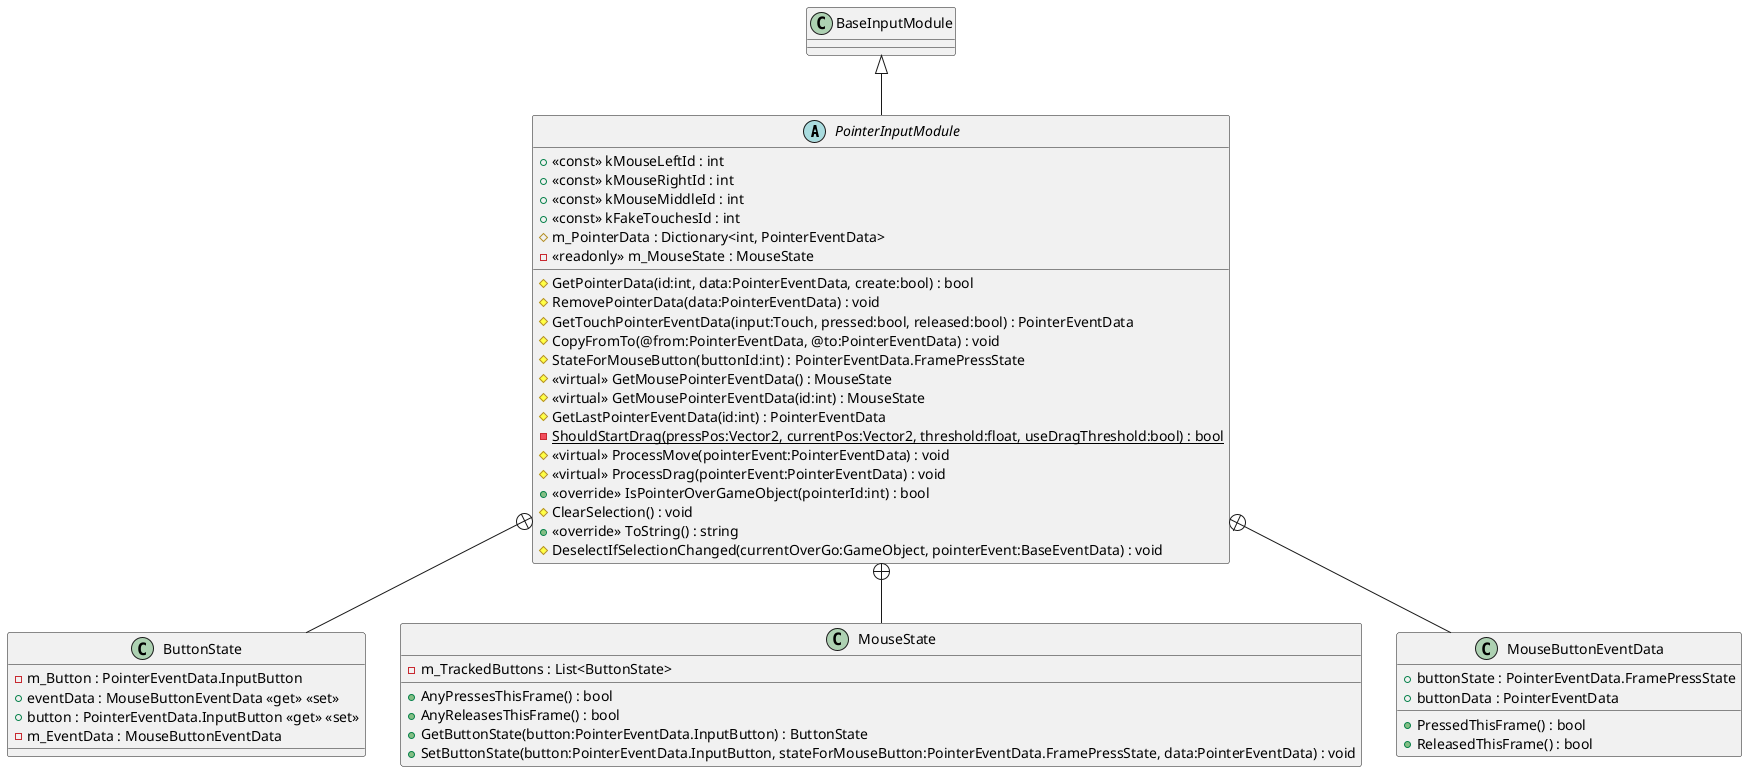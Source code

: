 @startuml
abstract class PointerInputModule {
    + <<const>> kMouseLeftId : int
    + <<const>> kMouseRightId : int
    + <<const>> kMouseMiddleId : int
    + <<const>> kFakeTouchesId : int
    # m_PointerData : Dictionary<int, PointerEventData>
    # GetPointerData(id:int, data:PointerEventData, create:bool) : bool
    # RemovePointerData(data:PointerEventData) : void
    # GetTouchPointerEventData(input:Touch, pressed:bool, released:bool) : PointerEventData
    # CopyFromTo(@from:PointerEventData, @to:PointerEventData) : void
    # StateForMouseButton(buttonId:int) : PointerEventData.FramePressState
    - <<readonly>> m_MouseState : MouseState
    # <<virtual>> GetMousePointerEventData() : MouseState
    # <<virtual>> GetMousePointerEventData(id:int) : MouseState
    # GetLastPointerEventData(id:int) : PointerEventData
    - {static} ShouldStartDrag(pressPos:Vector2, currentPos:Vector2, threshold:float, useDragThreshold:bool) : bool
    # <<virtual>> ProcessMove(pointerEvent:PointerEventData) : void
    # <<virtual>> ProcessDrag(pointerEvent:PointerEventData) : void
    + <<override>> IsPointerOverGameObject(pointerId:int) : bool
    # ClearSelection() : void
    + <<override>> ToString() : string
    # DeselectIfSelectionChanged(currentOverGo:GameObject, pointerEvent:BaseEventData) : void
}
class ButtonState {
    - m_Button : PointerEventData.InputButton
    + eventData : MouseButtonEventData <<get>> <<set>>
    + button : PointerEventData.InputButton <<get>> <<set>>
    - m_EventData : MouseButtonEventData
}
class MouseState {
    - m_TrackedButtons : List<ButtonState>
    + AnyPressesThisFrame() : bool
    + AnyReleasesThisFrame() : bool
    + GetButtonState(button:PointerEventData.InputButton) : ButtonState
    + SetButtonState(button:PointerEventData.InputButton, stateForMouseButton:PointerEventData.FramePressState, data:PointerEventData) : void
}
class MouseButtonEventData {
    + buttonState : PointerEventData.FramePressState
    + buttonData : PointerEventData
    + PressedThisFrame() : bool
    + ReleasedThisFrame() : bool
}
BaseInputModule <|-- PointerInputModule
PointerInputModule +-- ButtonState
PointerInputModule +-- MouseState
PointerInputModule +-- MouseButtonEventData
@enduml
